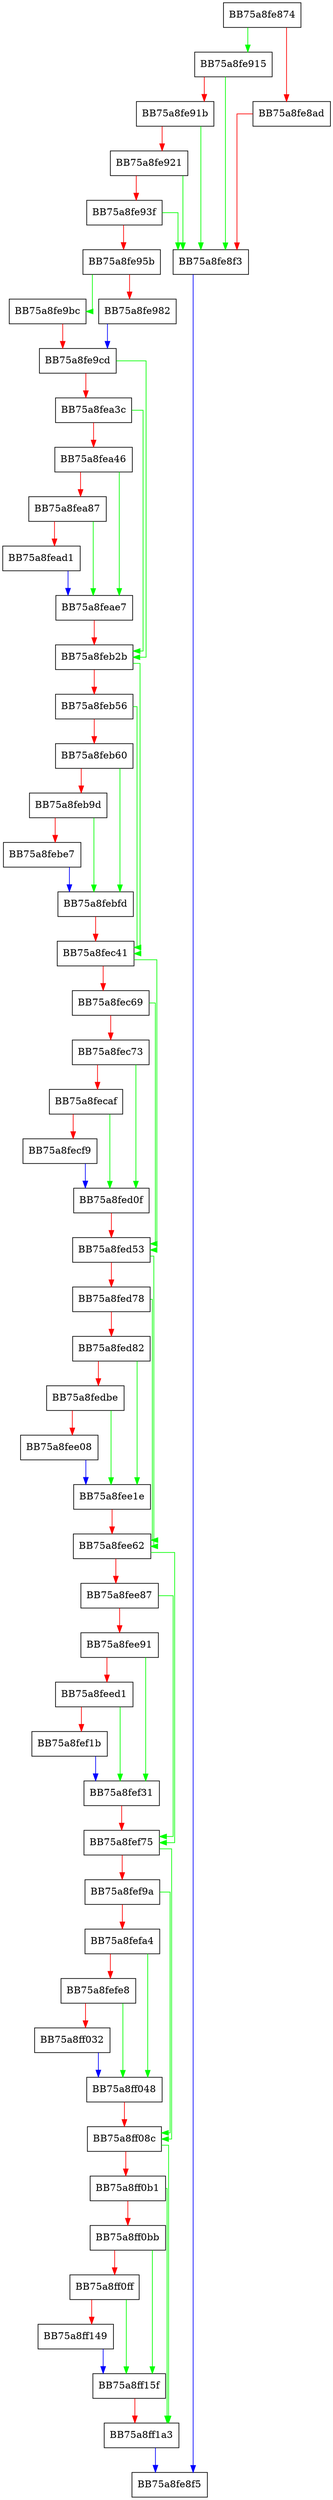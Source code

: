 digraph init {
  node [shape="box"];
  graph [splines=ortho];
  BB75a8fe874 -> BB75a8fe915 [color="green"];
  BB75a8fe874 -> BB75a8fe8ad [color="red"];
  BB75a8fe8ad -> BB75a8fe8f3 [color="red"];
  BB75a8fe8f3 -> BB75a8fe8f5 [color="blue"];
  BB75a8fe915 -> BB75a8fe8f3 [color="green"];
  BB75a8fe915 -> BB75a8fe91b [color="red"];
  BB75a8fe91b -> BB75a8fe8f3 [color="green"];
  BB75a8fe91b -> BB75a8fe921 [color="red"];
  BB75a8fe921 -> BB75a8fe8f3 [color="green"];
  BB75a8fe921 -> BB75a8fe93f [color="red"];
  BB75a8fe93f -> BB75a8fe8f3 [color="green"];
  BB75a8fe93f -> BB75a8fe95b [color="red"];
  BB75a8fe95b -> BB75a8fe9bc [color="green"];
  BB75a8fe95b -> BB75a8fe982 [color="red"];
  BB75a8fe982 -> BB75a8fe9cd [color="blue"];
  BB75a8fe9bc -> BB75a8fe9cd [color="red"];
  BB75a8fe9cd -> BB75a8feb2b [color="green"];
  BB75a8fe9cd -> BB75a8fea3c [color="red"];
  BB75a8fea3c -> BB75a8feb2b [color="green"];
  BB75a8fea3c -> BB75a8fea46 [color="red"];
  BB75a8fea46 -> BB75a8feae7 [color="green"];
  BB75a8fea46 -> BB75a8fea87 [color="red"];
  BB75a8fea87 -> BB75a8feae7 [color="green"];
  BB75a8fea87 -> BB75a8fead1 [color="red"];
  BB75a8fead1 -> BB75a8feae7 [color="blue"];
  BB75a8feae7 -> BB75a8feb2b [color="red"];
  BB75a8feb2b -> BB75a8fec41 [color="green"];
  BB75a8feb2b -> BB75a8feb56 [color="red"];
  BB75a8feb56 -> BB75a8fec41 [color="green"];
  BB75a8feb56 -> BB75a8feb60 [color="red"];
  BB75a8feb60 -> BB75a8febfd [color="green"];
  BB75a8feb60 -> BB75a8feb9d [color="red"];
  BB75a8feb9d -> BB75a8febfd [color="green"];
  BB75a8feb9d -> BB75a8febe7 [color="red"];
  BB75a8febe7 -> BB75a8febfd [color="blue"];
  BB75a8febfd -> BB75a8fec41 [color="red"];
  BB75a8fec41 -> BB75a8fed53 [color="green"];
  BB75a8fec41 -> BB75a8fec69 [color="red"];
  BB75a8fec69 -> BB75a8fed53 [color="green"];
  BB75a8fec69 -> BB75a8fec73 [color="red"];
  BB75a8fec73 -> BB75a8fed0f [color="green"];
  BB75a8fec73 -> BB75a8fecaf [color="red"];
  BB75a8fecaf -> BB75a8fed0f [color="green"];
  BB75a8fecaf -> BB75a8fecf9 [color="red"];
  BB75a8fecf9 -> BB75a8fed0f [color="blue"];
  BB75a8fed0f -> BB75a8fed53 [color="red"];
  BB75a8fed53 -> BB75a8fee62 [color="green"];
  BB75a8fed53 -> BB75a8fed78 [color="red"];
  BB75a8fed78 -> BB75a8fee62 [color="green"];
  BB75a8fed78 -> BB75a8fed82 [color="red"];
  BB75a8fed82 -> BB75a8fee1e [color="green"];
  BB75a8fed82 -> BB75a8fedbe [color="red"];
  BB75a8fedbe -> BB75a8fee1e [color="green"];
  BB75a8fedbe -> BB75a8fee08 [color="red"];
  BB75a8fee08 -> BB75a8fee1e [color="blue"];
  BB75a8fee1e -> BB75a8fee62 [color="red"];
  BB75a8fee62 -> BB75a8fef75 [color="green"];
  BB75a8fee62 -> BB75a8fee87 [color="red"];
  BB75a8fee87 -> BB75a8fef75 [color="green"];
  BB75a8fee87 -> BB75a8fee91 [color="red"];
  BB75a8fee91 -> BB75a8fef31 [color="green"];
  BB75a8fee91 -> BB75a8feed1 [color="red"];
  BB75a8feed1 -> BB75a8fef31 [color="green"];
  BB75a8feed1 -> BB75a8fef1b [color="red"];
  BB75a8fef1b -> BB75a8fef31 [color="blue"];
  BB75a8fef31 -> BB75a8fef75 [color="red"];
  BB75a8fef75 -> BB75a8ff08c [color="green"];
  BB75a8fef75 -> BB75a8fef9a [color="red"];
  BB75a8fef9a -> BB75a8ff08c [color="green"];
  BB75a8fef9a -> BB75a8fefa4 [color="red"];
  BB75a8fefa4 -> BB75a8ff048 [color="green"];
  BB75a8fefa4 -> BB75a8fefe8 [color="red"];
  BB75a8fefe8 -> BB75a8ff048 [color="green"];
  BB75a8fefe8 -> BB75a8ff032 [color="red"];
  BB75a8ff032 -> BB75a8ff048 [color="blue"];
  BB75a8ff048 -> BB75a8ff08c [color="red"];
  BB75a8ff08c -> BB75a8ff1a3 [color="green"];
  BB75a8ff08c -> BB75a8ff0b1 [color="red"];
  BB75a8ff0b1 -> BB75a8ff1a3 [color="green"];
  BB75a8ff0b1 -> BB75a8ff0bb [color="red"];
  BB75a8ff0bb -> BB75a8ff15f [color="green"];
  BB75a8ff0bb -> BB75a8ff0ff [color="red"];
  BB75a8ff0ff -> BB75a8ff15f [color="green"];
  BB75a8ff0ff -> BB75a8ff149 [color="red"];
  BB75a8ff149 -> BB75a8ff15f [color="blue"];
  BB75a8ff15f -> BB75a8ff1a3 [color="red"];
  BB75a8ff1a3 -> BB75a8fe8f5 [color="blue"];
}